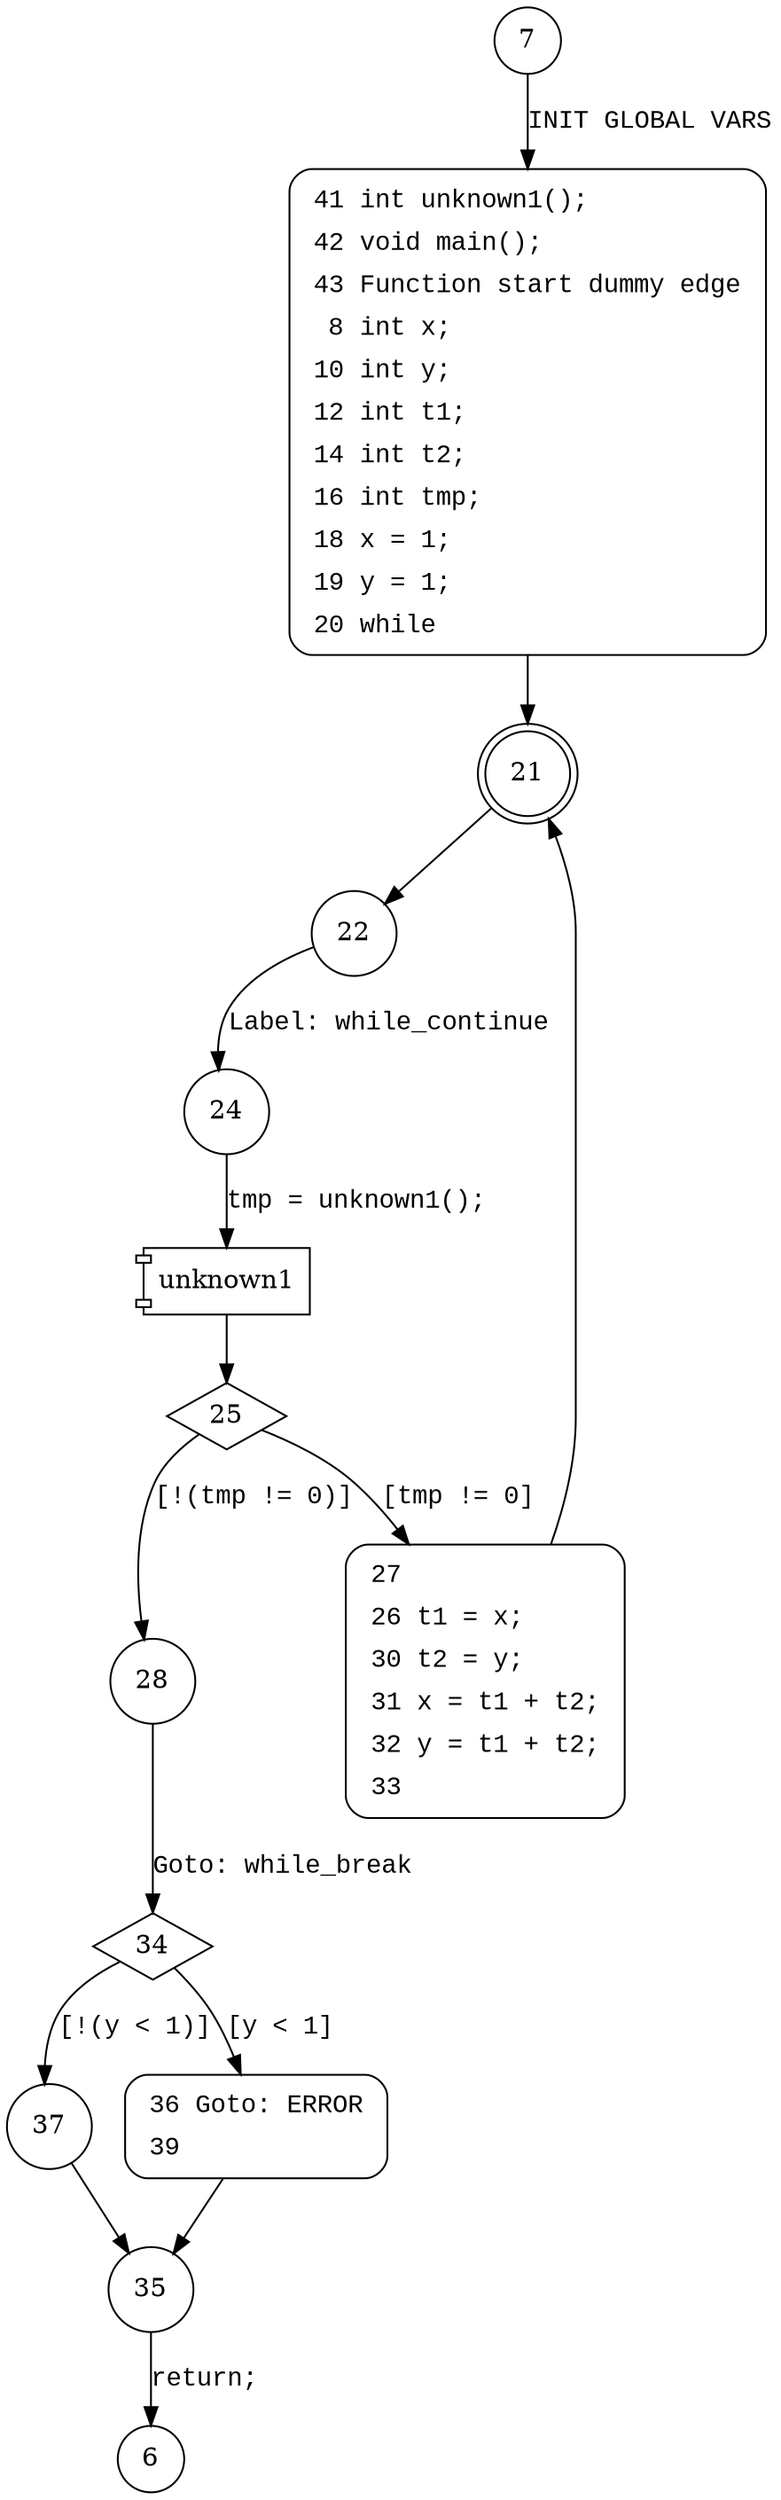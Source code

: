 digraph main {
7 [shape="circle"]
41 [shape="circle"]
21 [shape="doublecircle"]
22 [shape="circle"]
24 [shape="circle"]
25 [shape="diamond"]
28 [shape="circle"]
27 [shape="circle"]
34 [shape="diamond"]
37 [shape="circle"]
36 [shape="circle"]
35 [shape="circle"]
6 [shape="circle"]
41 [style="filled,bold" penwidth="1" fillcolor="white" fontname="Courier New" shape="Mrecord" label=<<table border="0" cellborder="0" cellpadding="3" bgcolor="white"><tr><td align="right">41</td><td align="left">int unknown1();</td></tr><tr><td align="right">42</td><td align="left">void main();</td></tr><tr><td align="right">43</td><td align="left">Function start dummy edge</td></tr><tr><td align="right">8</td><td align="left">int x;</td></tr><tr><td align="right">10</td><td align="left">int y;</td></tr><tr><td align="right">12</td><td align="left">int t1;</td></tr><tr><td align="right">14</td><td align="left">int t2;</td></tr><tr><td align="right">16</td><td align="left">int tmp;</td></tr><tr><td align="right">18</td><td align="left">x = 1;</td></tr><tr><td align="right">19</td><td align="left">y = 1;</td></tr><tr><td align="right">20</td><td align="left">while</td></tr></table>>]
41 -> 21[label=""]
27 [style="filled,bold" penwidth="1" fillcolor="white" fontname="Courier New" shape="Mrecord" label=<<table border="0" cellborder="0" cellpadding="3" bgcolor="white"><tr><td align="right">27</td><td align="left"></td></tr><tr><td align="right">26</td><td align="left">t1 = x;</td></tr><tr><td align="right">30</td><td align="left">t2 = y;</td></tr><tr><td align="right">31</td><td align="left">x = t1 + t2;</td></tr><tr><td align="right">32</td><td align="left">y = t1 + t2;</td></tr><tr><td align="right">33</td><td align="left"></td></tr></table>>]
27 -> 21[label=""]
36 [style="filled,bold" penwidth="1" fillcolor="white" fontname="Courier New" shape="Mrecord" label=<<table border="0" cellborder="0" cellpadding="3" bgcolor="white"><tr><td align="right">36</td><td align="left">Goto: ERROR</td></tr><tr><td align="right">39</td><td align="left"></td></tr></table>>]
36 -> 35[label=""]
7 -> 41 [label="INIT GLOBAL VARS" fontname="Courier New"]
21 -> 22 [label="" fontname="Courier New"]
100001 [shape="component" label="unknown1"]
24 -> 100001 [label="tmp = unknown1();" fontname="Courier New"]
100001 -> 25 [label="" fontname="Courier New"]
25 -> 28 [label="[!(tmp != 0)]" fontname="Courier New"]
25 -> 27 [label="[tmp != 0]" fontname="Courier New"]
28 -> 34 [label="Goto: while_break" fontname="Courier New"]
34 -> 37 [label="[!(y < 1)]" fontname="Courier New"]
34 -> 36 [label="[y < 1]" fontname="Courier New"]
35 -> 6 [label="return;" fontname="Courier New"]
22 -> 24 [label="Label: while_continue" fontname="Courier New"]
37 -> 35 [label="" fontname="Courier New"]
}